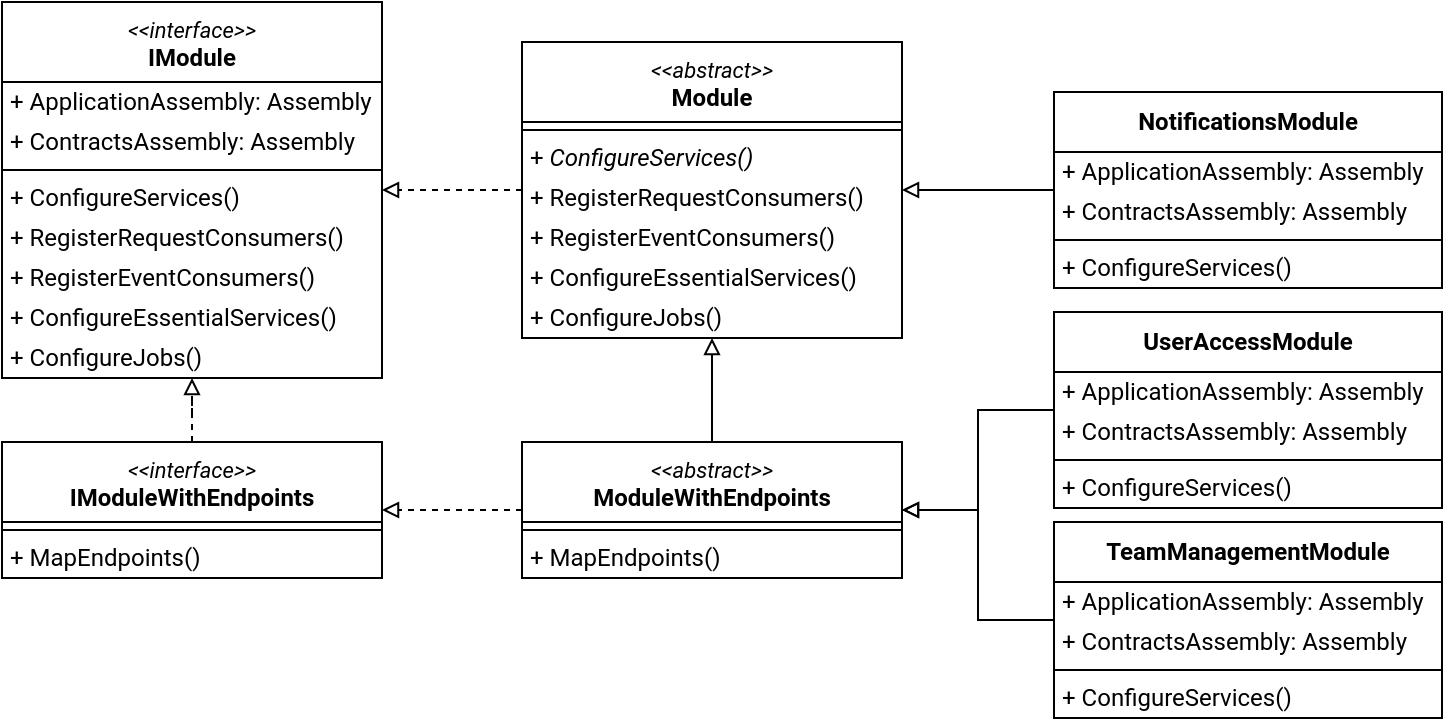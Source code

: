 <mxfile version="24.3.1" type="device">
  <diagram name="Page-1" id="hcJmlhMIp3TnDv_s8BjJ">
    <mxGraphModel dx="1195" dy="622" grid="1" gridSize="10" guides="1" tooltips="1" connect="1" arrows="1" fold="1" page="1" pageScale="1" pageWidth="827" pageHeight="1169" math="0" shadow="0">
      <root>
        <mxCell id="0" />
        <mxCell id="1" parent="0" />
        <mxCell id="G1edyjKX0rfjbLjhpbvt-78" style="edgeStyle=orthogonalEdgeStyle;rounded=0;orthogonalLoop=1;jettySize=auto;html=1;strokeColor=default;align=center;verticalAlign=middle;fontFamily=Helvetica;fontSize=11;fontColor=default;labelBackgroundColor=default;endArrow=block;endFill=0;" edge="1" parent="1" source="G1edyjKX0rfjbLjhpbvt-86" target="G1edyjKX0rfjbLjhpbvt-61">
          <mxGeometry relative="1" as="geometry" />
        </mxCell>
        <mxCell id="G1edyjKX0rfjbLjhpbvt-79" style="edgeStyle=orthogonalEdgeStyle;rounded=0;orthogonalLoop=1;jettySize=auto;html=1;strokeColor=default;align=center;verticalAlign=middle;fontFamily=Helvetica;fontSize=11;fontColor=default;labelBackgroundColor=default;endArrow=block;endFill=0;" edge="1" parent="1" source="G1edyjKX0rfjbLjhpbvt-91" target="G1edyjKX0rfjbLjhpbvt-61">
          <mxGeometry relative="1" as="geometry" />
        </mxCell>
        <mxCell id="G1edyjKX0rfjbLjhpbvt-80" style="edgeStyle=orthogonalEdgeStyle;rounded=0;orthogonalLoop=1;jettySize=auto;html=1;strokeColor=default;align=center;verticalAlign=middle;fontFamily=Helvetica;fontSize=11;fontColor=default;labelBackgroundColor=default;endArrow=block;endFill=0;" edge="1" parent="1" source="G1edyjKX0rfjbLjhpbvt-81" target="G1edyjKX0rfjbLjhpbvt-64">
          <mxGeometry relative="1" as="geometry" />
        </mxCell>
        <mxCell id="G1edyjKX0rfjbLjhpbvt-41" value="&lt;font size=&quot;1&quot;&gt;&lt;span style=&quot;font-weight: normal;&quot;&gt;&lt;i style=&quot;font-size: 11px;&quot;&gt;&amp;lt;&amp;lt;interface&amp;gt;&amp;gt;&lt;/i&gt;&lt;/span&gt;&lt;/font&gt;&lt;br&gt;IModule" style="swimlane;fontStyle=1;align=center;verticalAlign=top;childLayout=stackLayout;horizontal=1;startSize=40;horizontalStack=0;resizeParent=1;resizeParentMax=0;resizeLast=0;collapsible=1;marginBottom=0;whiteSpace=wrap;html=1;fontFamily=Roboto;fontSource=https%3A%2F%2Ffonts.googleapis.com%2Fcss%3Ffamily%3DRoboto;" vertex="1" parent="1">
          <mxGeometry x="30" y="560" width="190" height="188" as="geometry" />
        </mxCell>
        <mxCell id="G1edyjKX0rfjbLjhpbvt-42" value="+ ApplicationAssembly: Assembly" style="text;strokeColor=none;fillColor=none;align=left;verticalAlign=middle;spacingLeft=4;spacingRight=4;overflow=hidden;rotatable=0;points=[[0,0.5],[1,0.5]];portConstraint=eastwest;whiteSpace=wrap;html=1;fontFamily=Roboto;fontSource=https%3A%2F%2Ffonts.googleapis.com%2Fcss%3Ffamily%3DRoboto;spacing=0;" vertex="1" parent="G1edyjKX0rfjbLjhpbvt-41">
          <mxGeometry y="40" width="190" height="20" as="geometry" />
        </mxCell>
        <mxCell id="G1edyjKX0rfjbLjhpbvt-45" value="+ ContractsAssembly: Assembly" style="text;strokeColor=none;fillColor=none;align=left;verticalAlign=middle;spacingLeft=4;spacingRight=4;overflow=hidden;rotatable=0;points=[[0,0.5],[1,0.5]];portConstraint=eastwest;fontFamily=Roboto;fontSource=https%3A%2F%2Ffonts.googleapis.com%2Fcss%3Ffamily%3DRoboto;spacing=0;whiteSpace=wrap;html=1;" vertex="1" parent="G1edyjKX0rfjbLjhpbvt-41">
          <mxGeometry y="60" width="190" height="20" as="geometry" />
        </mxCell>
        <mxCell id="G1edyjKX0rfjbLjhpbvt-43" value="" style="line;strokeWidth=1;fillColor=none;align=left;verticalAlign=middle;spacingTop=0;spacingLeft=3;spacingRight=3;rotatable=0;labelPosition=right;points=[];portConstraint=eastwest;strokeColor=inherit;" vertex="1" parent="G1edyjKX0rfjbLjhpbvt-41">
          <mxGeometry y="80" width="190" height="8" as="geometry" />
        </mxCell>
        <mxCell id="G1edyjKX0rfjbLjhpbvt-46" value="+ ConfigureServices()" style="text;strokeColor=none;fillColor=none;align=left;verticalAlign=middle;spacingLeft=4;spacingRight=4;overflow=hidden;rotatable=0;points=[[0,0.5],[1,0.5]];portConstraint=eastwest;fontFamily=Roboto;fontSource=https%3A%2F%2Ffonts.googleapis.com%2Fcss%3Ffamily%3DRoboto;spacing=0;whiteSpace=wrap;html=1;" vertex="1" parent="G1edyjKX0rfjbLjhpbvt-41">
          <mxGeometry y="88" width="190" height="20" as="geometry" />
        </mxCell>
        <mxCell id="G1edyjKX0rfjbLjhpbvt-47" value="+ RegisterRequestConsumers()" style="text;strokeColor=none;fillColor=none;align=left;verticalAlign=middle;spacingLeft=4;spacingRight=4;overflow=hidden;rotatable=0;points=[[0,0.5],[1,0.5]];portConstraint=eastwest;fontFamily=Roboto;fontSource=https%3A%2F%2Ffonts.googleapis.com%2Fcss%3Ffamily%3DRoboto;spacing=0;whiteSpace=wrap;html=1;" vertex="1" parent="G1edyjKX0rfjbLjhpbvt-41">
          <mxGeometry y="108" width="190" height="20" as="geometry" />
        </mxCell>
        <mxCell id="G1edyjKX0rfjbLjhpbvt-48" value="+ RegisterEventConsumers()" style="text;strokeColor=none;fillColor=none;align=left;verticalAlign=middle;spacingLeft=4;spacingRight=4;overflow=hidden;rotatable=0;points=[[0,0.5],[1,0.5]];portConstraint=eastwest;fontFamily=Roboto;fontSource=https%3A%2F%2Ffonts.googleapis.com%2Fcss%3Ffamily%3DRoboto;spacing=0;whiteSpace=wrap;html=1;" vertex="1" parent="G1edyjKX0rfjbLjhpbvt-41">
          <mxGeometry y="128" width="190" height="20" as="geometry" />
        </mxCell>
        <mxCell id="G1edyjKX0rfjbLjhpbvt-49" value="+ ConfigureEssentialServices()" style="text;strokeColor=none;fillColor=none;align=left;verticalAlign=middle;spacingLeft=4;spacingRight=4;overflow=hidden;rotatable=0;points=[[0,0.5],[1,0.5]];portConstraint=eastwest;fontFamily=Roboto;fontSource=https%3A%2F%2Ffonts.googleapis.com%2Fcss%3Ffamily%3DRoboto;spacing=0;whiteSpace=wrap;html=1;" vertex="1" parent="G1edyjKX0rfjbLjhpbvt-41">
          <mxGeometry y="148" width="190" height="20" as="geometry" />
        </mxCell>
        <mxCell id="G1edyjKX0rfjbLjhpbvt-50" value="+ ConfigureJobs()" style="text;strokeColor=none;fillColor=none;align=left;verticalAlign=middle;spacingLeft=4;spacingRight=4;overflow=hidden;rotatable=0;points=[[0,0.5],[1,0.5]];portConstraint=eastwest;fontFamily=Roboto;fontSource=https%3A%2F%2Ffonts.googleapis.com%2Fcss%3Ffamily%3DRoboto;spacing=0;whiteSpace=wrap;html=1;" vertex="1" parent="G1edyjKX0rfjbLjhpbvt-41">
          <mxGeometry y="168" width="190" height="20" as="geometry" />
        </mxCell>
        <mxCell id="G1edyjKX0rfjbLjhpbvt-77" style="edgeStyle=orthogonalEdgeStyle;rounded=0;orthogonalLoop=1;jettySize=auto;html=1;dashed=1;strokeColor=default;align=center;verticalAlign=middle;fontFamily=Helvetica;fontSize=11;fontColor=default;labelBackgroundColor=default;endArrow=block;endFill=0;" edge="1" parent="1" source="G1edyjKX0rfjbLjhpbvt-51" target="G1edyjKX0rfjbLjhpbvt-41">
          <mxGeometry relative="1" as="geometry" />
        </mxCell>
        <mxCell id="G1edyjKX0rfjbLjhpbvt-51" value="&lt;font size=&quot;1&quot;&gt;&lt;span style=&quot;font-weight: normal;&quot;&gt;&lt;i style=&quot;font-size: 11px;&quot;&gt;&amp;lt;&amp;lt;interface&amp;gt;&amp;gt;&lt;/i&gt;&lt;/span&gt;&lt;/font&gt;&lt;br&gt;IModuleWithEndpoints" style="swimlane;fontStyle=1;align=center;verticalAlign=top;childLayout=stackLayout;horizontal=1;startSize=40;horizontalStack=0;resizeParent=1;resizeParentMax=0;resizeLast=0;collapsible=1;marginBottom=0;whiteSpace=wrap;html=1;fontFamily=Roboto;fontSource=https%3A%2F%2Ffonts.googleapis.com%2Fcss%3Ffamily%3DRoboto;" vertex="1" parent="1">
          <mxGeometry x="30" y="780" width="190" height="68" as="geometry" />
        </mxCell>
        <mxCell id="G1edyjKX0rfjbLjhpbvt-54" value="" style="line;strokeWidth=1;fillColor=none;align=left;verticalAlign=middle;spacingTop=0;spacingLeft=3;spacingRight=3;rotatable=0;labelPosition=right;points=[];portConstraint=eastwest;strokeColor=inherit;" vertex="1" parent="G1edyjKX0rfjbLjhpbvt-51">
          <mxGeometry y="40" width="190" height="8" as="geometry" />
        </mxCell>
        <mxCell id="G1edyjKX0rfjbLjhpbvt-60" value="+ MapEndpoints()" style="text;strokeColor=none;fillColor=none;align=left;verticalAlign=middle;spacingLeft=4;spacingRight=4;overflow=hidden;rotatable=0;points=[[0,0.5],[1,0.5]];portConstraint=eastwest;fontFamily=Roboto;fontSource=https%3A%2F%2Ffonts.googleapis.com%2Fcss%3Ffamily%3DRoboto;spacing=0;whiteSpace=wrap;html=1;" vertex="1" parent="G1edyjKX0rfjbLjhpbvt-51">
          <mxGeometry y="48" width="190" height="20" as="geometry" />
        </mxCell>
        <mxCell id="G1edyjKX0rfjbLjhpbvt-75" style="edgeStyle=orthogonalEdgeStyle;rounded=0;orthogonalLoop=1;jettySize=auto;html=1;strokeColor=default;align=center;verticalAlign=middle;fontFamily=Helvetica;fontSize=11;fontColor=default;labelBackgroundColor=default;endArrow=block;endFill=0;" edge="1" parent="1" source="G1edyjKX0rfjbLjhpbvt-61" target="G1edyjKX0rfjbLjhpbvt-64">
          <mxGeometry relative="1" as="geometry" />
        </mxCell>
        <mxCell id="G1edyjKX0rfjbLjhpbvt-76" style="edgeStyle=orthogonalEdgeStyle;rounded=0;orthogonalLoop=1;jettySize=auto;html=1;endArrow=block;endFill=0;dashed=1;" edge="1" parent="1" source="G1edyjKX0rfjbLjhpbvt-61" target="G1edyjKX0rfjbLjhpbvt-51">
          <mxGeometry relative="1" as="geometry" />
        </mxCell>
        <mxCell id="G1edyjKX0rfjbLjhpbvt-61" value="&lt;font size=&quot;1&quot;&gt;&lt;span style=&quot;font-weight: normal;&quot;&gt;&lt;i style=&quot;font-size: 11px;&quot;&gt;&amp;lt;&amp;lt;abstract&amp;gt;&amp;gt;&lt;/i&gt;&lt;/span&gt;&lt;/font&gt;&lt;br&gt;ModuleWithEndpoints" style="swimlane;fontStyle=1;align=center;verticalAlign=top;childLayout=stackLayout;horizontal=1;startSize=40;horizontalStack=0;resizeParent=1;resizeParentMax=0;resizeLast=0;collapsible=1;marginBottom=0;whiteSpace=wrap;html=1;fontFamily=Roboto;fontSource=https%3A%2F%2Ffonts.googleapis.com%2Fcss%3Ffamily%3DRoboto;" vertex="1" parent="1">
          <mxGeometry x="290" y="780" width="190" height="68" as="geometry" />
        </mxCell>
        <mxCell id="G1edyjKX0rfjbLjhpbvt-62" value="" style="line;strokeWidth=1;fillColor=none;align=left;verticalAlign=middle;spacingTop=0;spacingLeft=3;spacingRight=3;rotatable=0;labelPosition=right;points=[];portConstraint=eastwest;strokeColor=inherit;" vertex="1" parent="G1edyjKX0rfjbLjhpbvt-61">
          <mxGeometry y="40" width="190" height="8" as="geometry" />
        </mxCell>
        <mxCell id="G1edyjKX0rfjbLjhpbvt-63" value="+ MapEndpoints()" style="text;strokeColor=none;fillColor=none;align=left;verticalAlign=middle;spacingLeft=4;spacingRight=4;overflow=hidden;rotatable=0;points=[[0,0.5],[1,0.5]];portConstraint=eastwest;fontFamily=Roboto;fontSource=https%3A%2F%2Ffonts.googleapis.com%2Fcss%3Ffamily%3DRoboto;spacing=0;whiteSpace=wrap;html=1;" vertex="1" parent="G1edyjKX0rfjbLjhpbvt-61">
          <mxGeometry y="48" width="190" height="20" as="geometry" />
        </mxCell>
        <mxCell id="G1edyjKX0rfjbLjhpbvt-74" style="edgeStyle=orthogonalEdgeStyle;rounded=0;orthogonalLoop=1;jettySize=auto;html=1;dashed=1;strokeColor=default;align=center;verticalAlign=middle;fontFamily=Helvetica;fontSize=11;fontColor=default;labelBackgroundColor=default;endArrow=block;endFill=0;" edge="1" parent="1" source="G1edyjKX0rfjbLjhpbvt-64" target="G1edyjKX0rfjbLjhpbvt-41">
          <mxGeometry relative="1" as="geometry" />
        </mxCell>
        <mxCell id="G1edyjKX0rfjbLjhpbvt-64" value="&lt;font size=&quot;1&quot;&gt;&lt;span style=&quot;font-weight: normal;&quot;&gt;&lt;i style=&quot;font-size: 11px;&quot;&gt;&amp;lt;&amp;lt;abstract&amp;gt;&amp;gt;&lt;/i&gt;&lt;/span&gt;&lt;/font&gt;&lt;br&gt;Module" style="swimlane;fontStyle=1;align=center;verticalAlign=top;childLayout=stackLayout;horizontal=1;startSize=40;horizontalStack=0;resizeParent=1;resizeParentMax=0;resizeLast=0;collapsible=1;marginBottom=0;whiteSpace=wrap;html=1;fontFamily=Roboto;fontSource=https%3A%2F%2Ffonts.googleapis.com%2Fcss%3Ffamily%3DRoboto;" vertex="1" parent="1">
          <mxGeometry x="290" y="580" width="190" height="148" as="geometry" />
        </mxCell>
        <mxCell id="G1edyjKX0rfjbLjhpbvt-67" value="" style="line;strokeWidth=1;fillColor=none;align=left;verticalAlign=middle;spacingTop=0;spacingLeft=3;spacingRight=3;rotatable=0;labelPosition=right;points=[];portConstraint=eastwest;strokeColor=inherit;" vertex="1" parent="G1edyjKX0rfjbLjhpbvt-64">
          <mxGeometry y="40" width="190" height="8" as="geometry" />
        </mxCell>
        <mxCell id="G1edyjKX0rfjbLjhpbvt-68" value="+&lt;i&gt; ConfigureServices()&lt;/i&gt;" style="text;strokeColor=none;fillColor=none;align=left;verticalAlign=middle;spacingLeft=4;spacingRight=0;overflow=hidden;rotatable=0;points=[[0,0.5],[1,0.5]];portConstraint=eastwest;fontFamily=Roboto;fontSource=https%3A%2F%2Ffonts.googleapis.com%2Fcss%3Ffamily%3DRoboto;spacing=0;whiteSpace=wrap;html=1;" vertex="1" parent="G1edyjKX0rfjbLjhpbvt-64">
          <mxGeometry y="48" width="190" height="20" as="geometry" />
        </mxCell>
        <mxCell id="G1edyjKX0rfjbLjhpbvt-69" value="+ RegisterRequestConsumers()" style="text;strokeColor=none;fillColor=none;align=left;verticalAlign=middle;spacingLeft=4;spacingRight=4;overflow=hidden;rotatable=0;points=[[0,0.5],[1,0.5]];portConstraint=eastwest;fontFamily=Roboto;fontSource=https%3A%2F%2Ffonts.googleapis.com%2Fcss%3Ffamily%3DRoboto;spacing=0;whiteSpace=wrap;html=1;" vertex="1" parent="G1edyjKX0rfjbLjhpbvt-64">
          <mxGeometry y="68" width="190" height="20" as="geometry" />
        </mxCell>
        <mxCell id="G1edyjKX0rfjbLjhpbvt-70" value="+ RegisterEventConsumers()" style="text;strokeColor=none;fillColor=none;align=left;verticalAlign=middle;spacingLeft=4;spacingRight=4;overflow=hidden;rotatable=0;points=[[0,0.5],[1,0.5]];portConstraint=eastwest;fontFamily=Roboto;fontSource=https%3A%2F%2Ffonts.googleapis.com%2Fcss%3Ffamily%3DRoboto;spacing=0;whiteSpace=wrap;html=1;" vertex="1" parent="G1edyjKX0rfjbLjhpbvt-64">
          <mxGeometry y="88" width="190" height="20" as="geometry" />
        </mxCell>
        <mxCell id="G1edyjKX0rfjbLjhpbvt-71" value="+ ConfigureEssentialServices()" style="text;strokeColor=none;fillColor=none;align=left;verticalAlign=middle;spacingLeft=4;spacingRight=4;overflow=hidden;rotatable=0;points=[[0,0.5],[1,0.5]];portConstraint=eastwest;fontFamily=Roboto;fontSource=https%3A%2F%2Ffonts.googleapis.com%2Fcss%3Ffamily%3DRoboto;spacing=0;whiteSpace=wrap;html=1;" vertex="1" parent="G1edyjKX0rfjbLjhpbvt-64">
          <mxGeometry y="108" width="190" height="20" as="geometry" />
        </mxCell>
        <mxCell id="G1edyjKX0rfjbLjhpbvt-72" value="+ ConfigureJobs()" style="text;strokeColor=none;fillColor=none;align=left;verticalAlign=middle;spacingLeft=4;spacingRight=4;overflow=hidden;rotatable=0;points=[[0,0.5],[1,0.5]];portConstraint=eastwest;fontFamily=Roboto;fontSource=https%3A%2F%2Ffonts.googleapis.com%2Fcss%3Ffamily%3DRoboto;spacing=0;whiteSpace=wrap;html=1;" vertex="1" parent="G1edyjKX0rfjbLjhpbvt-64">
          <mxGeometry y="128" width="190" height="20" as="geometry" />
        </mxCell>
        <mxCell id="G1edyjKX0rfjbLjhpbvt-81" value="&lt;font style=&quot;font-size: 12px;&quot;&gt;NotificationsModule&lt;/font&gt;" style="swimlane;fontStyle=1;align=center;verticalAlign=middle;childLayout=stackLayout;horizontal=1;startSize=30;horizontalStack=0;resizeParent=1;resizeParentMax=0;resizeLast=0;collapsible=1;marginBottom=0;whiteSpace=wrap;html=1;fontFamily=Roboto;fontSource=https%3A%2F%2Ffonts.googleapis.com%2Fcss%3Ffamily%3DRoboto;" vertex="1" parent="1">
          <mxGeometry x="556" y="605" width="194" height="98" as="geometry" />
        </mxCell>
        <mxCell id="G1edyjKX0rfjbLjhpbvt-84" value="+ ApplicationAssembly: Assembly" style="text;strokeColor=none;fillColor=none;align=left;verticalAlign=middle;spacingLeft=4;spacingRight=4;overflow=hidden;rotatable=0;points=[[0,0.5],[1,0.5]];portConstraint=eastwest;whiteSpace=wrap;html=1;fontFamily=Roboto;fontSource=https%3A%2F%2Ffonts.googleapis.com%2Fcss%3Ffamily%3DRoboto;spacing=0;" vertex="1" parent="G1edyjKX0rfjbLjhpbvt-81">
          <mxGeometry y="30" width="194" height="20" as="geometry" />
        </mxCell>
        <mxCell id="G1edyjKX0rfjbLjhpbvt-85" value="+ ContractsAssembly: Assembly" style="text;strokeColor=none;fillColor=none;align=left;verticalAlign=middle;spacingLeft=4;spacingRight=4;overflow=hidden;rotatable=0;points=[[0,0.5],[1,0.5]];portConstraint=eastwest;fontFamily=Roboto;fontSource=https%3A%2F%2Ffonts.googleapis.com%2Fcss%3Ffamily%3DRoboto;spacing=0;whiteSpace=wrap;html=1;" vertex="1" parent="G1edyjKX0rfjbLjhpbvt-81">
          <mxGeometry y="50" width="194" height="20" as="geometry" />
        </mxCell>
        <mxCell id="G1edyjKX0rfjbLjhpbvt-82" value="" style="line;strokeWidth=1;fillColor=none;align=left;verticalAlign=middle;spacingTop=0;spacingLeft=3;spacingRight=3;rotatable=0;labelPosition=right;points=[];portConstraint=eastwest;strokeColor=inherit;" vertex="1" parent="G1edyjKX0rfjbLjhpbvt-81">
          <mxGeometry y="70" width="194" height="8" as="geometry" />
        </mxCell>
        <mxCell id="G1edyjKX0rfjbLjhpbvt-83" value="+ ConfigureServices()" style="text;strokeColor=none;fillColor=none;align=left;verticalAlign=middle;spacingLeft=4;spacingRight=4;overflow=hidden;rotatable=0;points=[[0,0.5],[1,0.5]];portConstraint=eastwest;fontFamily=Roboto;fontSource=https%3A%2F%2Ffonts.googleapis.com%2Fcss%3Ffamily%3DRoboto;spacing=0;whiteSpace=wrap;html=1;" vertex="1" parent="G1edyjKX0rfjbLjhpbvt-81">
          <mxGeometry y="78" width="194" height="20" as="geometry" />
        </mxCell>
        <mxCell id="G1edyjKX0rfjbLjhpbvt-86" value="UserAccessModule" style="swimlane;fontStyle=1;align=center;verticalAlign=middle;childLayout=stackLayout;horizontal=1;startSize=30;horizontalStack=0;resizeParent=1;resizeParentMax=0;resizeLast=0;collapsible=1;marginBottom=0;whiteSpace=wrap;html=1;fontFamily=Roboto;fontSource=https%3A%2F%2Ffonts.googleapis.com%2Fcss%3Ffamily%3DRoboto;" vertex="1" parent="1">
          <mxGeometry x="556" y="715" width="194" height="98" as="geometry" />
        </mxCell>
        <mxCell id="G1edyjKX0rfjbLjhpbvt-87" value="+ ApplicationAssembly: Assembly" style="text;strokeColor=none;fillColor=none;align=left;verticalAlign=middle;spacingLeft=4;spacingRight=4;overflow=hidden;rotatable=0;points=[[0,0.5],[1,0.5]];portConstraint=eastwest;whiteSpace=wrap;html=1;fontFamily=Roboto;fontSource=https%3A%2F%2Ffonts.googleapis.com%2Fcss%3Ffamily%3DRoboto;spacing=0;" vertex="1" parent="G1edyjKX0rfjbLjhpbvt-86">
          <mxGeometry y="30" width="194" height="20" as="geometry" />
        </mxCell>
        <mxCell id="G1edyjKX0rfjbLjhpbvt-88" value="+ ContractsAssembly: Assembly" style="text;strokeColor=none;fillColor=none;align=left;verticalAlign=middle;spacingLeft=4;spacingRight=4;overflow=hidden;rotatable=0;points=[[0,0.5],[1,0.5]];portConstraint=eastwest;fontFamily=Roboto;fontSource=https%3A%2F%2Ffonts.googleapis.com%2Fcss%3Ffamily%3DRoboto;spacing=0;whiteSpace=wrap;html=1;" vertex="1" parent="G1edyjKX0rfjbLjhpbvt-86">
          <mxGeometry y="50" width="194" height="20" as="geometry" />
        </mxCell>
        <mxCell id="G1edyjKX0rfjbLjhpbvt-89" value="" style="line;strokeWidth=1;fillColor=none;align=left;verticalAlign=middle;spacingTop=0;spacingLeft=3;spacingRight=3;rotatable=0;labelPosition=right;points=[];portConstraint=eastwest;strokeColor=inherit;" vertex="1" parent="G1edyjKX0rfjbLjhpbvt-86">
          <mxGeometry y="70" width="194" height="8" as="geometry" />
        </mxCell>
        <mxCell id="G1edyjKX0rfjbLjhpbvt-90" value="+ ConfigureServices()" style="text;strokeColor=none;fillColor=none;align=left;verticalAlign=middle;spacingLeft=4;spacingRight=4;overflow=hidden;rotatable=0;points=[[0,0.5],[1,0.5]];portConstraint=eastwest;fontFamily=Roboto;fontSource=https%3A%2F%2Ffonts.googleapis.com%2Fcss%3Ffamily%3DRoboto;spacing=0;whiteSpace=wrap;html=1;" vertex="1" parent="G1edyjKX0rfjbLjhpbvt-86">
          <mxGeometry y="78" width="194" height="20" as="geometry" />
        </mxCell>
        <mxCell id="G1edyjKX0rfjbLjhpbvt-91" value="TeamManagementModule" style="swimlane;fontStyle=1;align=center;verticalAlign=middle;childLayout=stackLayout;horizontal=1;startSize=30;horizontalStack=0;resizeParent=1;resizeParentMax=0;resizeLast=0;collapsible=1;marginBottom=0;whiteSpace=wrap;html=1;fontFamily=Roboto;fontSource=https%3A%2F%2Ffonts.googleapis.com%2Fcss%3Ffamily%3DRoboto;" vertex="1" parent="1">
          <mxGeometry x="556" y="820" width="194" height="98" as="geometry" />
        </mxCell>
        <mxCell id="G1edyjKX0rfjbLjhpbvt-92" value="+ ApplicationAssembly: Assembly" style="text;strokeColor=none;fillColor=none;align=left;verticalAlign=middle;spacingLeft=4;spacingRight=4;overflow=hidden;rotatable=0;points=[[0,0.5],[1,0.5]];portConstraint=eastwest;whiteSpace=wrap;html=1;fontFamily=Roboto;fontSource=https%3A%2F%2Ffonts.googleapis.com%2Fcss%3Ffamily%3DRoboto;spacing=0;" vertex="1" parent="G1edyjKX0rfjbLjhpbvt-91">
          <mxGeometry y="30" width="194" height="20" as="geometry" />
        </mxCell>
        <mxCell id="G1edyjKX0rfjbLjhpbvt-93" value="+ ContractsAssembly: Assembly" style="text;strokeColor=none;fillColor=none;align=left;verticalAlign=middle;spacingLeft=4;spacingRight=4;overflow=hidden;rotatable=0;points=[[0,0.5],[1,0.5]];portConstraint=eastwest;fontFamily=Roboto;fontSource=https%3A%2F%2Ffonts.googleapis.com%2Fcss%3Ffamily%3DRoboto;spacing=0;whiteSpace=wrap;html=1;" vertex="1" parent="G1edyjKX0rfjbLjhpbvt-91">
          <mxGeometry y="50" width="194" height="20" as="geometry" />
        </mxCell>
        <mxCell id="G1edyjKX0rfjbLjhpbvt-94" value="" style="line;strokeWidth=1;fillColor=none;align=left;verticalAlign=middle;spacingTop=0;spacingLeft=3;spacingRight=3;rotatable=0;labelPosition=right;points=[];portConstraint=eastwest;strokeColor=inherit;" vertex="1" parent="G1edyjKX0rfjbLjhpbvt-91">
          <mxGeometry y="70" width="194" height="8" as="geometry" />
        </mxCell>
        <mxCell id="G1edyjKX0rfjbLjhpbvt-95" value="+ ConfigureServices()" style="text;strokeColor=none;fillColor=none;align=left;verticalAlign=middle;spacingLeft=4;spacingRight=4;overflow=hidden;rotatable=0;points=[[0,0.5],[1,0.5]];portConstraint=eastwest;fontFamily=Roboto;fontSource=https%3A%2F%2Ffonts.googleapis.com%2Fcss%3Ffamily%3DRoboto;spacing=0;whiteSpace=wrap;html=1;" vertex="1" parent="G1edyjKX0rfjbLjhpbvt-91">
          <mxGeometry y="78" width="194" height="20" as="geometry" />
        </mxCell>
      </root>
    </mxGraphModel>
  </diagram>
</mxfile>
